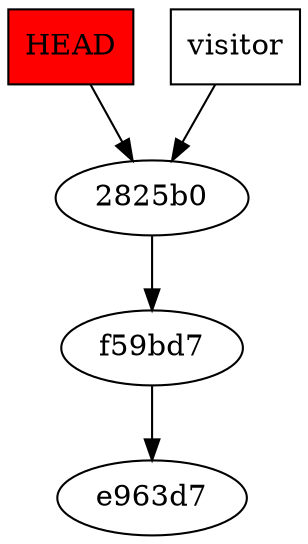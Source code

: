 digraph commit{
  "HEAD" [shape="record"];
  "HEAD" -> "2825b0";
  "visitor" [shape="record"];
  "visitor" -> "2825b0";
  "HEAD" [style="filled",fillcolor="red"];
  "2825b0" -> "f59bd7";
  "f59bd7" -> "e963d7";
}
